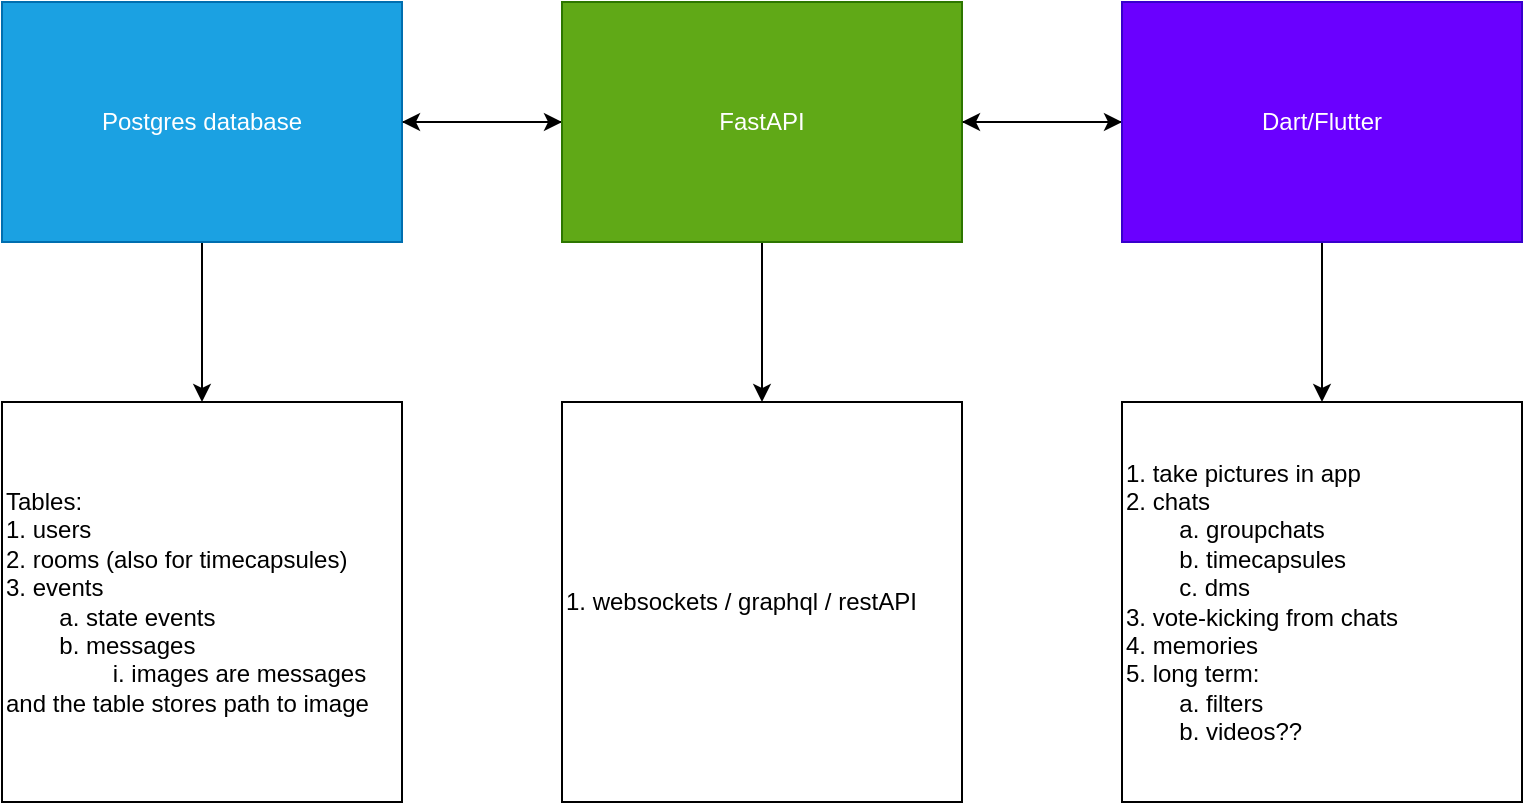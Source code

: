 <mxfile>
    <diagram id="RQ9BwYuzI2NyBQRzD8P5" name="Page-1">
        <mxGraphModel dx="1502" dy="873" grid="1" gridSize="10" guides="1" tooltips="1" connect="1" arrows="1" fold="1" page="1" pageScale="1" pageWidth="850" pageHeight="1100" math="0" shadow="0">
            <root>
                <mxCell id="0"/>
                <mxCell id="1" parent="0"/>
                <mxCell id="12" style="edgeStyle=none;html=1;entryX=0;entryY=0.5;entryDx=0;entryDy=0;" edge="1" parent="1" source="2" target="6">
                    <mxGeometry relative="1" as="geometry"/>
                </mxCell>
                <mxCell id="15" style="edgeStyle=none;html=1;" edge="1" parent="1" source="2">
                    <mxGeometry relative="1" as="geometry">
                        <mxPoint x="140" y="240" as="targetPoint"/>
                    </mxGeometry>
                </mxCell>
                <mxCell id="2" value="Postgres database" style="whiteSpace=wrap;html=1;fillColor=#1ba1e2;fontColor=#ffffff;strokeColor=#006EAF;" parent="1" vertex="1">
                    <mxGeometry x="40" y="40" width="200" height="120" as="geometry"/>
                </mxCell>
                <mxCell id="4" value="Tables:&lt;br&gt;1. users&lt;br&gt;2. rooms (also for timecapsules)&lt;br&gt;3. events&lt;br&gt;&lt;span&gt;&#9;&lt;/span&gt;&lt;span style=&quot;white-space: pre&quot;&gt;&#9;&lt;/span&gt;a. state events&lt;br&gt;&lt;span&gt;&#9;&lt;/span&gt;&lt;span style=&quot;white-space: pre&quot;&gt;&#9;&lt;/span&gt;b. messages&lt;br&gt;&lt;span&gt;&#9;&lt;/span&gt;&lt;span style=&quot;white-space: pre&quot;&gt;&#9;&lt;/span&gt;&lt;span style=&quot;white-space: pre&quot;&gt;&#9;&lt;/span&gt;i. images are messages and the table stores path to image&lt;span&gt;&#9;&lt;/span&gt;" style="whiteSpace=wrap;html=1;align=left;" vertex="1" parent="1">
                    <mxGeometry x="40" y="240" width="200" height="200" as="geometry"/>
                </mxCell>
                <mxCell id="13" style="edgeStyle=none;html=1;entryX=1;entryY=0.5;entryDx=0;entryDy=0;" edge="1" parent="1" source="6" target="2">
                    <mxGeometry relative="1" as="geometry"/>
                </mxCell>
                <mxCell id="17" style="edgeStyle=none;html=1;exitX=0.5;exitY=1;exitDx=0;exitDy=0;entryX=0.5;entryY=0;entryDx=0;entryDy=0;" edge="1" parent="1" source="6" target="9">
                    <mxGeometry relative="1" as="geometry"/>
                </mxCell>
                <mxCell id="19" style="edgeStyle=none;html=1;exitX=1;exitY=0.5;exitDx=0;exitDy=0;entryX=0;entryY=0.5;entryDx=0;entryDy=0;" edge="1" parent="1" source="6" target="11">
                    <mxGeometry relative="1" as="geometry">
                        <mxPoint x="530" y="100" as="targetPoint"/>
                    </mxGeometry>
                </mxCell>
                <mxCell id="6" value="FastAPI" style="whiteSpace=wrap;html=1;fillColor=#60a917;fontColor=#ffffff;strokeColor=#2D7600;" vertex="1" parent="1">
                    <mxGeometry x="320" y="40" width="200" height="120" as="geometry"/>
                </mxCell>
                <mxCell id="16" value="1. take pictures in app&lt;br&gt;2. chats&lt;br&gt;&lt;span style=&quot;white-space: pre&quot;&gt;&#9;&lt;/span&gt;a. groupchats&lt;br&gt;&lt;span style=&quot;white-space: pre&quot;&gt;&#9;&lt;/span&gt;b. timecapsules&lt;br&gt;&lt;span style=&quot;white-space: pre&quot;&gt;&#9;&lt;/span&gt;c. dms&lt;br&gt;3. vote-kicking from chats&lt;br&gt;4. memories&lt;br&gt;5. long term:&lt;br&gt;&lt;span style=&quot;white-space: pre&quot;&gt;&#9;&lt;/span&gt;a. filters&lt;br&gt;&lt;span style=&quot;white-space: pre&quot;&gt;&#9;&lt;/span&gt;b. videos??&amp;nbsp;" style="whiteSpace=wrap;html=1;align=left;" vertex="1" parent="1">
                    <mxGeometry x="600" y="240" width="200" height="200" as="geometry"/>
                </mxCell>
                <mxCell id="9" value="1. websockets / graphql / restAPI" style="whiteSpace=wrap;html=1;align=left;" vertex="1" parent="1">
                    <mxGeometry x="320" y="240" width="200" height="200" as="geometry"/>
                </mxCell>
                <mxCell id="18" style="edgeStyle=none;html=1;exitX=0.5;exitY=1;exitDx=0;exitDy=0;entryX=0.5;entryY=0;entryDx=0;entryDy=0;" edge="1" parent="1" source="11" target="16">
                    <mxGeometry relative="1" as="geometry"/>
                </mxCell>
                <mxCell id="20" style="edgeStyle=none;html=1;entryX=1;entryY=0.5;entryDx=0;entryDy=0;" edge="1" parent="1" source="11" target="6">
                    <mxGeometry relative="1" as="geometry"/>
                </mxCell>
                <mxCell id="11" value="Dart/Flutter" style="whiteSpace=wrap;html=1;fillColor=#6a00ff;fontColor=#ffffff;strokeColor=#3700CC;" vertex="1" parent="1">
                    <mxGeometry x="600" y="40" width="200" height="120" as="geometry"/>
                </mxCell>
            </root>
        </mxGraphModel>
    </diagram>
</mxfile>